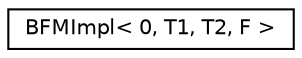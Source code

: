 digraph "Graphical Class Hierarchy"
{
  edge [fontname="Helvetica",fontsize="10",labelfontname="Helvetica",labelfontsize="10"];
  node [fontname="Helvetica",fontsize="10",shape=record];
  rankdir="LR";
  Node0 [label="BFMImpl\< 0, T1, T2, F \>",height=0.2,width=0.4,color="black", fillcolor="white", style="filled",URL="$structBFMImpl_3_010_00_01T1_00_01T2_00_01F_01_4.html"];
}
